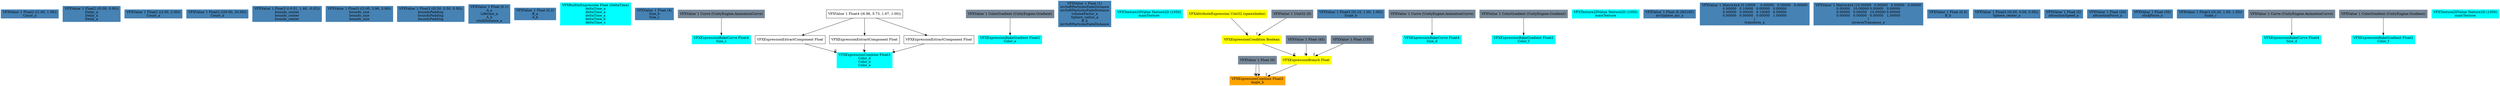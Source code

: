 digraph G {
node0 [shape="box" color="steelblue" style="filled" label="VFXValue`1 Float2 ((1.00, 1.00))
Count_a"]
node1 [shape="box" color="steelblue" style="filled" label="VFXValue`1 Float2 ((0.00, 0.00))
Delay_a
Delay_a
Delay_a"]
node2 [shape="box" color="steelblue" style="filled" label="VFXValue`1 Float2 ((2.00, 2.00))
Count_a"]
node3 [shape="box" color="steelblue" style="filled" label="VFXValue`1 Float2 ((20.00, 20.00))
Count_a"]
node4 [shape="box" color="steelblue" style="filled" label="VFXValue`1 Float3 ((-0.01, 1.40, -0.02))
bounds_center
bounds_center
bounds_center"]
node5 [shape="box" color="steelblue" style="filled" label="VFXValue`1 Float3 ((3.00, 3.96, 3.06))
bounds_size
bounds_size
bounds_size"]
node6 [shape="box" color="steelblue" style="filled" label="VFXValue`1 Float3 ((0.50, 0.50, 0.50))
boundsPadding
boundsPadding
boundsPadding"]
node7 [shape="box" color="steelblue" style="filled" label="VFXValue`1 Float (0.1)
A_a
Lifetime_a
A_b
stickDistance_a"]
node8 [shape="box" color="steelblue" style="filled" label="VFXValue`1 Float (0.2)
B_a
A_b"]
node9 [shape="box" color="cyan" style="filled" label="VFXBuiltInExpression Float (DeltaTime)
deltaTime_a
deltaTime_a
deltaTime_a
deltaTime_b
deltaTime_c"]
node10 [shape="box" color="steelblue" style="filled" label="VFXValue`1 Float (4)
Size_b
Size_c"]
node11 [shape="box" color="cyan" style="filled" label="VFXExpressionBakeCurve Float4
Size_c"]
node12 [shape="box" color="lightslategray" style="filled" label="VFXValue`1 Curve (UnityEngine.AnimationCurve)"]
node13 [shape="box" color="cyan" style="filled" label="VFXExpressionCombine Float3
Color_d
Color_e
Color_e"]
node14 [shape="box" label="VFXExpressionExtractComponent Float"]
node15 [shape="box" label="VFXValue`1 Float4 ((6.96, 5.73, 1.67, 1.00))"]
node16 [shape="box" label="VFXExpressionExtractComponent Float"]
node17 [shape="box" label="VFXExpressionExtractComponent Float"]
node18 [shape="box" color="cyan" style="filled" label="VFXExpressionBakeGradient Float2
Color_e"]
node19 [shape="box" color="lightslategray" style="filled" label="VFXValue`1 ColorGradient (UnityEngine.Gradient)"]
node20 [shape="box" color="steelblue" style="filled" label="VFXValue`1 Float (1)
invSoftParticlesFadeDistance
invSoftParticlesFadeDistance
volumeFactor_a
Sphere_radius_a
B_b
invSoftParticlesFadeDistance"]
node21 [shape="box" color="cyan" style="filled" label="VFXTexture2DValue Texture2D (1050)
mainTexture"]
node22 [shape="box" color="orange" style="filled" label="VFXExpressionCombine Float3
Angle_b"]
node23 [shape="box" color="lightslategray" style="filled" label="VFXValue`1 Float (0)"]
node24 [shape="box" color="yellow" style="filled" label="VFXExpressionBranch Float"]
node25 [shape="box" color="yellow" style="filled" label="VFXExpressionCondition Boolean"]
node26 [shape="box" color="yellow" style="filled" label="VFXAttributeExpression Uint32 (spawnIndex)"]
node27 [shape="box" color="lightslategray" style="filled" label="VFXValue`1 Uint32 (0)"]
node28 [shape="box" color="lightslategray" style="filled" label="VFXValue`1 Float (45)"]
node29 [shape="box" color="lightslategray" style="filled" label="VFXValue`1 Float (135)"]
node30 [shape="box" color="steelblue" style="filled" label="VFXValue`1 Float3 ((0.10, 1.00, 1.00))
Scale_b"]
node31 [shape="box" color="cyan" style="filled" label="VFXExpressionBakeCurve Float4
Size_d"]
node32 [shape="box" color="lightslategray" style="filled" label="VFXValue`1 Curve (UnityEngine.AnimationCurve)"]
node33 [shape="box" color="cyan" style="filled" label="VFXExpressionBakeGradient Float2
Color_f"]
node34 [shape="box" color="lightslategray" style="filled" label="VFXValue`1 ColorGradient (UnityEngine.Gradient)"]
node35 [shape="box" color="cyan" style="filled" label="VFXTexture2DValue Texture2D (1050)
mainTexture"]
node36 [shape="box" color="steelblue" style="filled" label="VFXValue`1 Float (6.283185)
arcSphere_arc_a"]
node37 [shape="box" color="steelblue" style="filled" label="VFXValue`1 Matrix4x4 (0.10000	0.00000	0.00000	0.00000
0.00000	0.10000	0.00000	0.00000
0.00000	0.00000	0.10000	0.00000
0.00000	0.00000	0.00000	1.00000
)
transform_a"]
node38 [shape="box" color="steelblue" style="filled" label="VFXValue`1 Matrix4x4 (10.00000	0.00000	0.00000	0.00000
0.00000	10.00000	0.00000	0.00000
0.00000	0.00000	10.00000	0.00000
0.00000	0.00000	0.00000	1.00000
)
inverseTranspose_a"]
node39 [shape="box" color="steelblue" style="filled" label="VFXValue`1 Float (0.4)
B_b"]
node40 [shape="box" color="steelblue" style="filled" label="VFXValue`1 Float3 ((0.00, 0.00, 0.00))
Sphere_center_a"]
node41 [shape="box" color="steelblue" style="filled" label="VFXValue`1 Float (5)
attractionSpeed_a"]
node42 [shape="box" color="steelblue" style="filled" label="VFXValue`1 Float (20)
attractionForce_a"]
node43 [shape="box" color="steelblue" style="filled" label="VFXValue`1 Float (50)
stickForce_a"]
node44 [shape="box" color="steelblue" style="filled" label="VFXValue`1 Float3 ((0.20, 1.00, 1.00))
Scale_c"]
node45 [shape="box" color="cyan" style="filled" label="VFXExpressionBakeCurve Float4
Size_d"]
node46 [shape="box" color="lightslategray" style="filled" label="VFXValue`1 Curve (UnityEngine.AnimationCurve)"]
node47 [shape="box" color="cyan" style="filled" label="VFXExpressionBakeGradient Float2
Color_f"]
node48 [shape="box" color="lightslategray" style="filled" label="VFXValue`1 ColorGradient (UnityEngine.Gradient)"]
node49 [shape="box" color="cyan" style="filled" label="VFXTexture2DValue Texture2D (1050)
mainTexture"]
node12 -> node11 
node14 -> node13 [headlabel="0"]
node16 -> node13 [headlabel="1"]
node17 -> node13 [headlabel="2"]
node15 -> node14 
node15 -> node16 
node15 -> node17 
node19 -> node18 
node23 -> node22 [headlabel="0"]
node23 -> node22 [headlabel="1"]
node24 -> node22 [headlabel="2"]
node25 -> node24 [headlabel="0"]
node28 -> node24 [headlabel="1"]
node29 -> node24 [headlabel="2"]
node26 -> node25 [headlabel="0"]
node27 -> node25 [headlabel="1"]
node32 -> node31 
node34 -> node33 
node46 -> node45 
node48 -> node47 
}
